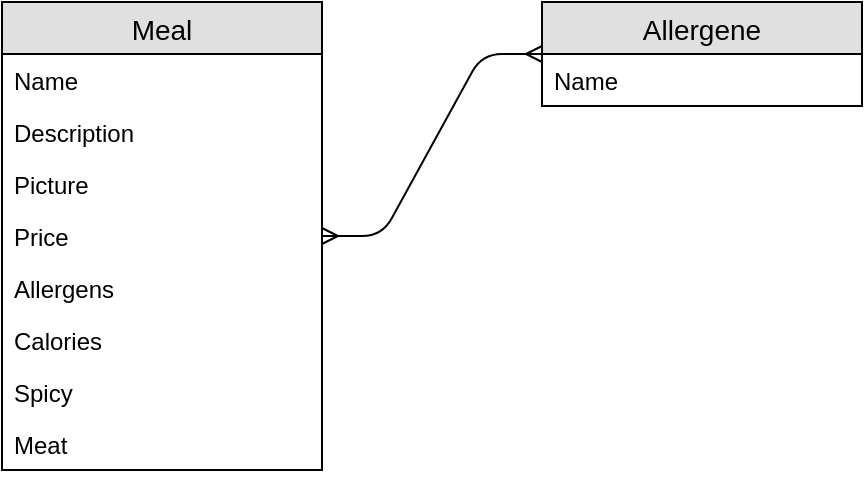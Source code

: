 <mxfile version="12.0.2" type="device" pages="1"><diagram id="BVttsqtSQTY1zbd6ShCb" name="Page-1"><mxGraphModel dx="1041" dy="464" grid="1" gridSize="10" guides="1" tooltips="1" connect="1" arrows="1" fold="1" page="1" pageScale="1" pageWidth="827" pageHeight="1169" math="0" shadow="0"><root><mxCell id="0"/><mxCell id="1" parent="0"/><mxCell id="1W9cEW-tfEuqYY18KQ_m-1" value="Meal" style="swimlane;fontStyle=0;childLayout=stackLayout;horizontal=1;startSize=26;fillColor=#e0e0e0;horizontalStack=0;resizeParent=1;resizeParentMax=0;resizeLast=0;collapsible=1;marginBottom=0;swimlaneFillColor=#ffffff;align=center;fontSize=14;" vertex="1" parent="1"><mxGeometry x="280" y="80" width="160" height="234" as="geometry"/></mxCell><mxCell id="1W9cEW-tfEuqYY18KQ_m-2" value="Name" style="text;strokeColor=none;fillColor=none;spacingLeft=4;spacingRight=4;overflow=hidden;rotatable=0;points=[[0,0.5],[1,0.5]];portConstraint=eastwest;fontSize=12;" vertex="1" parent="1W9cEW-tfEuqYY18KQ_m-1"><mxGeometry y="26" width="160" height="26" as="geometry"/></mxCell><mxCell id="1W9cEW-tfEuqYY18KQ_m-3" value="Description" style="text;strokeColor=none;fillColor=none;spacingLeft=4;spacingRight=4;overflow=hidden;rotatable=0;points=[[0,0.5],[1,0.5]];portConstraint=eastwest;fontSize=12;" vertex="1" parent="1W9cEW-tfEuqYY18KQ_m-1"><mxGeometry y="52" width="160" height="26" as="geometry"/></mxCell><mxCell id="1W9cEW-tfEuqYY18KQ_m-4" value="Picture" style="text;strokeColor=none;fillColor=none;spacingLeft=4;spacingRight=4;overflow=hidden;rotatable=0;points=[[0,0.5],[1,0.5]];portConstraint=eastwest;fontSize=12;" vertex="1" parent="1W9cEW-tfEuqYY18KQ_m-1"><mxGeometry y="78" width="160" height="26" as="geometry"/></mxCell><mxCell id="1W9cEW-tfEuqYY18KQ_m-8" value="Price" style="text;strokeColor=none;fillColor=none;spacingLeft=4;spacingRight=4;overflow=hidden;rotatable=0;points=[[0,0.5],[1,0.5]];portConstraint=eastwest;fontSize=12;" vertex="1" parent="1W9cEW-tfEuqYY18KQ_m-1"><mxGeometry y="104" width="160" height="26" as="geometry"/></mxCell><mxCell id="1W9cEW-tfEuqYY18KQ_m-7" value="Allergens" style="text;strokeColor=none;fillColor=none;spacingLeft=4;spacingRight=4;overflow=hidden;rotatable=0;points=[[0,0.5],[1,0.5]];portConstraint=eastwest;fontSize=12;" vertex="1" parent="1W9cEW-tfEuqYY18KQ_m-1"><mxGeometry y="130" width="160" height="26" as="geometry"/></mxCell><mxCell id="1W9cEW-tfEuqYY18KQ_m-6" value="Calories" style="text;strokeColor=none;fillColor=none;spacingLeft=4;spacingRight=4;overflow=hidden;rotatable=0;points=[[0,0.5],[1,0.5]];portConstraint=eastwest;fontSize=12;" vertex="1" parent="1W9cEW-tfEuqYY18KQ_m-1"><mxGeometry y="156" width="160" height="26" as="geometry"/></mxCell><mxCell id="1W9cEW-tfEuqYY18KQ_m-9" value="Spicy" style="text;strokeColor=none;fillColor=none;spacingLeft=4;spacingRight=4;overflow=hidden;rotatable=0;points=[[0,0.5],[1,0.5]];portConstraint=eastwest;fontSize=12;" vertex="1" parent="1W9cEW-tfEuqYY18KQ_m-1"><mxGeometry y="182" width="160" height="26" as="geometry"/></mxCell><mxCell id="1W9cEW-tfEuqYY18KQ_m-12" value="Meat" style="text;strokeColor=none;fillColor=none;spacingLeft=4;spacingRight=4;overflow=hidden;rotatable=0;points=[[0,0.5],[1,0.5]];portConstraint=eastwest;fontSize=12;" vertex="1" parent="1W9cEW-tfEuqYY18KQ_m-1"><mxGeometry y="208" width="160" height="26" as="geometry"/></mxCell><mxCell id="1W9cEW-tfEuqYY18KQ_m-13" value="Allergene" style="swimlane;fontStyle=0;childLayout=stackLayout;horizontal=1;startSize=26;fillColor=#e0e0e0;horizontalStack=0;resizeParent=1;resizeParentMax=0;resizeLast=0;collapsible=1;marginBottom=0;swimlaneFillColor=#ffffff;align=center;fontSize=14;" vertex="1" parent="1"><mxGeometry x="550" y="80" width="160" height="52" as="geometry"/></mxCell><mxCell id="1W9cEW-tfEuqYY18KQ_m-14" value="Name" style="text;strokeColor=none;fillColor=none;spacingLeft=4;spacingRight=4;overflow=hidden;rotatable=0;points=[[0,0.5],[1,0.5]];portConstraint=eastwest;fontSize=12;" vertex="1" parent="1W9cEW-tfEuqYY18KQ_m-13"><mxGeometry y="26" width="160" height="26" as="geometry"/></mxCell><mxCell id="1W9cEW-tfEuqYY18KQ_m-17" value="" style="edgeStyle=entityRelationEdgeStyle;fontSize=12;html=1;endArrow=ERmany;startArrow=ERmany;" edge="1" parent="1" source="1W9cEW-tfEuqYY18KQ_m-1" target="1W9cEW-tfEuqYY18KQ_m-13"><mxGeometry width="100" height="100" relative="1" as="geometry"><mxPoint x="550" y="310" as="sourcePoint"/><mxPoint x="650" y="210" as="targetPoint"/></mxGeometry></mxCell></root></mxGraphModel></diagram></mxfile>
